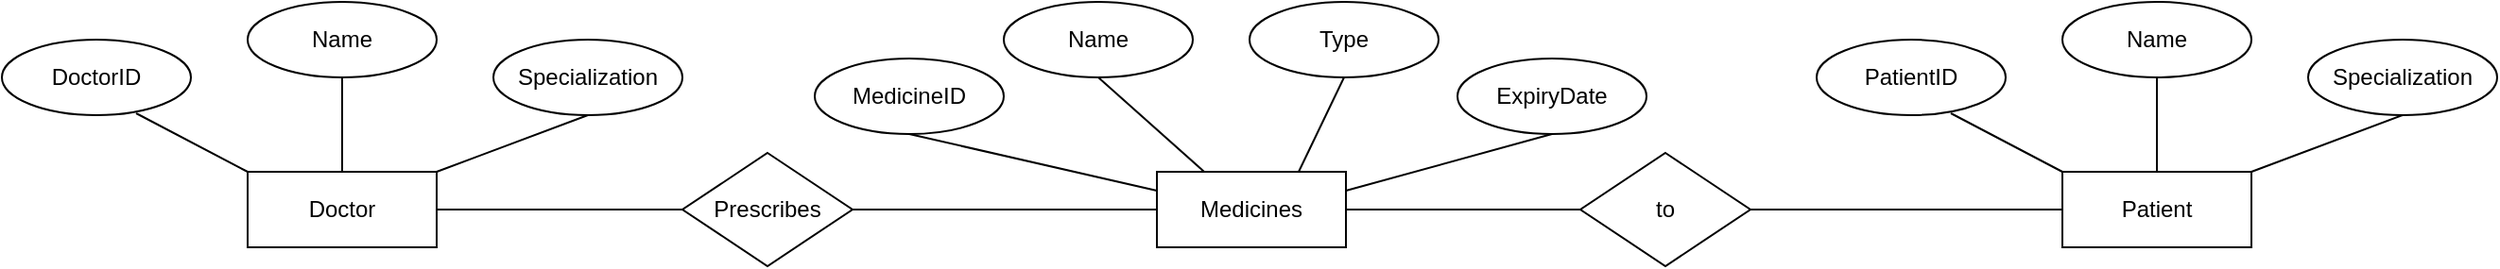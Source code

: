 <mxfile>
    <diagram id="R2lEEEUBdFMjLlhIrx00" name="Page-1">
        <mxGraphModel dx="1551" dy="532" grid="1" gridSize="10" guides="1" tooltips="1" connect="1" arrows="1" fold="1" page="1" pageScale="1" pageWidth="850" pageHeight="1100" math="0" shadow="0" extFonts="Permanent Marker^https://fonts.googleapis.com/css?family=Permanent+Marker">
            <root>
                <mxCell id="0"/>
                <mxCell id="1" parent="0"/>
                <mxCell id="3" value="Doctor" style="whiteSpace=wrap;html=1;align=center;" vertex="1" parent="1">
                    <mxGeometry x="-280" y="230" width="100" height="40" as="geometry"/>
                </mxCell>
                <mxCell id="6" value="Name" style="ellipse;whiteSpace=wrap;html=1;align=center;" vertex="1" parent="1">
                    <mxGeometry x="-280" y="140" width="100" height="40" as="geometry"/>
                </mxCell>
                <mxCell id="7" value="Specialization" style="ellipse;whiteSpace=wrap;html=1;align=center;" vertex="1" parent="1">
                    <mxGeometry x="-150" y="160" width="100" height="40" as="geometry"/>
                </mxCell>
                <mxCell id="8" value="" style="endArrow=none;html=1;rounded=0;entryX=0.5;entryY=0;entryDx=0;entryDy=0;exitX=0.5;exitY=1;exitDx=0;exitDy=0;" edge="1" parent="1" source="6" target="3">
                    <mxGeometry relative="1" as="geometry">
                        <mxPoint x="-279" y="200" as="sourcePoint"/>
                        <mxPoint x="-119" y="200" as="targetPoint"/>
                    </mxGeometry>
                </mxCell>
                <mxCell id="10" value="" style="endArrow=none;html=1;rounded=0;entryX=1;entryY=0;entryDx=0;entryDy=0;exitX=0.5;exitY=1;exitDx=0;exitDy=0;" edge="1" parent="1" source="7" target="3">
                    <mxGeometry relative="1" as="geometry">
                        <mxPoint x="-251" y="189" as="sourcePoint"/>
                        <mxPoint x="-202" y="230" as="targetPoint"/>
                    </mxGeometry>
                </mxCell>
                <mxCell id="16" value="Medicines" style="whiteSpace=wrap;html=1;align=center;" vertex="1" parent="1">
                    <mxGeometry x="201" y="230" width="100" height="40" as="geometry"/>
                </mxCell>
                <mxCell id="17" value="Name" style="ellipse;whiteSpace=wrap;html=1;align=center;" vertex="1" parent="1">
                    <mxGeometry x="120" y="140" width="100" height="40" as="geometry"/>
                </mxCell>
                <mxCell id="18" value="ExpiryDate" style="ellipse;whiteSpace=wrap;html=1;align=center;" vertex="1" parent="1">
                    <mxGeometry x="360" y="170" width="100" height="40" as="geometry"/>
                </mxCell>
                <mxCell id="19" value="" style="endArrow=none;html=1;rounded=0;entryX=0.25;entryY=0;entryDx=0;entryDy=0;exitX=0.5;exitY=1;exitDx=0;exitDy=0;" edge="1" parent="1" source="17" target="16">
                    <mxGeometry relative="1" as="geometry">
                        <mxPoint x="181" y="200" as="sourcePoint"/>
                        <mxPoint x="341" y="200" as="targetPoint"/>
                    </mxGeometry>
                </mxCell>
                <mxCell id="20" value="" style="endArrow=none;html=1;rounded=0;entryX=1;entryY=0.25;entryDx=0;entryDy=0;exitX=0.5;exitY=1;exitDx=0;exitDy=0;" edge="1" parent="1" source="18" target="16">
                    <mxGeometry relative="1" as="geometry">
                        <mxPoint x="209" y="189" as="sourcePoint"/>
                        <mxPoint x="258" y="230" as="targetPoint"/>
                    </mxGeometry>
                </mxCell>
                <mxCell id="21" value="" style="endArrow=none;html=1;rounded=0;exitX=0.75;exitY=0;exitDx=0;exitDy=0;entryX=0.5;entryY=1;entryDx=0;entryDy=0;" edge="1" parent="1" source="16" target="22">
                    <mxGeometry relative="1" as="geometry">
                        <mxPoint x="241" y="290" as="sourcePoint"/>
                        <mxPoint x="241" y="170" as="targetPoint"/>
                    </mxGeometry>
                </mxCell>
                <mxCell id="22" value="Type" style="ellipse;whiteSpace=wrap;html=1;align=center;" vertex="1" parent="1">
                    <mxGeometry x="250" y="140" width="100" height="40" as="geometry"/>
                </mxCell>
                <mxCell id="24" value="" style="endArrow=none;html=1;rounded=0;exitX=0;exitY=0;exitDx=0;exitDy=0;entryX=0.71;entryY=0.975;entryDx=0;entryDy=0;entryPerimeter=0;" edge="1" parent="1" source="3" target="25">
                    <mxGeometry relative="1" as="geometry">
                        <mxPoint x="-120" y="210" as="sourcePoint"/>
                        <mxPoint x="-340" y="200" as="targetPoint"/>
                    </mxGeometry>
                </mxCell>
                <mxCell id="25" value="DoctorID" style="ellipse;whiteSpace=wrap;html=1;align=center;" vertex="1" parent="1">
                    <mxGeometry x="-410" y="160" width="100" height="40" as="geometry"/>
                </mxCell>
                <mxCell id="26" value="MedicineID" style="ellipse;whiteSpace=wrap;html=1;align=center;" vertex="1" parent="1">
                    <mxGeometry x="20" y="170" width="100" height="40" as="geometry"/>
                </mxCell>
                <mxCell id="27" value="" style="endArrow=none;html=1;rounded=0;entryX=0;entryY=0.25;entryDx=0;entryDy=0;exitX=0.5;exitY=1;exitDx=0;exitDy=0;" edge="1" parent="1" source="26" target="16">
                    <mxGeometry relative="1" as="geometry">
                        <mxPoint x="111" y="240" as="sourcePoint"/>
                        <mxPoint x="156" y="270" as="targetPoint"/>
                    </mxGeometry>
                </mxCell>
                <mxCell id="35" value="Patient" style="whiteSpace=wrap;html=1;align=center;" vertex="1" parent="1">
                    <mxGeometry x="680" y="230" width="100" height="40" as="geometry"/>
                </mxCell>
                <mxCell id="36" value="Name" style="ellipse;whiteSpace=wrap;html=1;align=center;" vertex="1" parent="1">
                    <mxGeometry x="680" y="140" width="100" height="40" as="geometry"/>
                </mxCell>
                <mxCell id="37" value="Specialization" style="ellipse;whiteSpace=wrap;html=1;align=center;" vertex="1" parent="1">
                    <mxGeometry x="810" y="160" width="100" height="40" as="geometry"/>
                </mxCell>
                <mxCell id="38" value="" style="endArrow=none;html=1;rounded=0;entryX=0.5;entryY=0;entryDx=0;entryDy=0;exitX=0.5;exitY=1;exitDx=0;exitDy=0;" edge="1" parent="1" source="36" target="35">
                    <mxGeometry relative="1" as="geometry">
                        <mxPoint x="681" y="200" as="sourcePoint"/>
                        <mxPoint x="841" y="200" as="targetPoint"/>
                    </mxGeometry>
                </mxCell>
                <mxCell id="39" value="" style="endArrow=none;html=1;rounded=0;entryX=1;entryY=0;entryDx=0;entryDy=0;exitX=0.5;exitY=1;exitDx=0;exitDy=0;" edge="1" parent="1" source="37" target="35">
                    <mxGeometry relative="1" as="geometry">
                        <mxPoint x="709" y="189" as="sourcePoint"/>
                        <mxPoint x="758" y="230" as="targetPoint"/>
                    </mxGeometry>
                </mxCell>
                <mxCell id="40" value="" style="endArrow=none;html=1;rounded=0;exitX=0;exitY=0;exitDx=0;exitDy=0;entryX=0.71;entryY=0.975;entryDx=0;entryDy=0;entryPerimeter=0;" edge="1" parent="1" source="35" target="41">
                    <mxGeometry relative="1" as="geometry">
                        <mxPoint x="840" y="210" as="sourcePoint"/>
                        <mxPoint x="620" y="200" as="targetPoint"/>
                    </mxGeometry>
                </mxCell>
                <mxCell id="41" value="PatientID" style="ellipse;whiteSpace=wrap;html=1;align=center;" vertex="1" parent="1">
                    <mxGeometry x="550" y="160" width="100" height="40" as="geometry"/>
                </mxCell>
                <mxCell id="42" value="" style="endArrow=none;html=1;rounded=0;entryX=0;entryY=0.5;entryDx=0;entryDy=0;" edge="1" parent="1" target="44">
                    <mxGeometry relative="1" as="geometry">
                        <mxPoint x="-180" y="250" as="sourcePoint"/>
                        <mxPoint x="-60" y="250" as="targetPoint"/>
                        <Array as="points">
                            <mxPoint x="-100" y="250"/>
                        </Array>
                    </mxGeometry>
                </mxCell>
                <mxCell id="44" value="Prescribes" style="shape=rhombus;perimeter=rhombusPerimeter;whiteSpace=wrap;html=1;align=center;" vertex="1" parent="1">
                    <mxGeometry x="-50" y="220" width="90" height="60" as="geometry"/>
                </mxCell>
                <mxCell id="45" value="" style="endArrow=none;html=1;rounded=0;exitX=1;exitY=0.5;exitDx=0;exitDy=0;entryX=0;entryY=0.5;entryDx=0;entryDy=0;" edge="1" parent="1" source="44" target="16">
                    <mxGeometry relative="1" as="geometry">
                        <mxPoint x="-60" y="290" as="sourcePoint"/>
                        <mxPoint x="181" y="250" as="targetPoint"/>
                    </mxGeometry>
                </mxCell>
                <mxCell id="46" value="" style="endArrow=none;html=1;rounded=0;exitX=1;exitY=0.5;exitDx=0;exitDy=0;" edge="1" parent="1" source="16">
                    <mxGeometry relative="1" as="geometry">
                        <mxPoint x="340" y="310" as="sourcePoint"/>
                        <mxPoint x="430" y="250" as="targetPoint"/>
                    </mxGeometry>
                </mxCell>
                <mxCell id="47" value="to" style="shape=rhombus;perimeter=rhombusPerimeter;whiteSpace=wrap;html=1;align=center;" vertex="1" parent="1">
                    <mxGeometry x="425" y="220" width="90" height="60" as="geometry"/>
                </mxCell>
                <mxCell id="48" value="" style="endArrow=none;html=1;rounded=0;exitX=1;exitY=0.5;exitDx=0;exitDy=0;entryX=0;entryY=0.5;entryDx=0;entryDy=0;" edge="1" parent="1" source="47" target="35">
                    <mxGeometry relative="1" as="geometry">
                        <mxPoint x="311" y="260" as="sourcePoint"/>
                        <mxPoint x="440" y="260" as="targetPoint"/>
                    </mxGeometry>
                </mxCell>
            </root>
        </mxGraphModel>
    </diagram>
</mxfile>